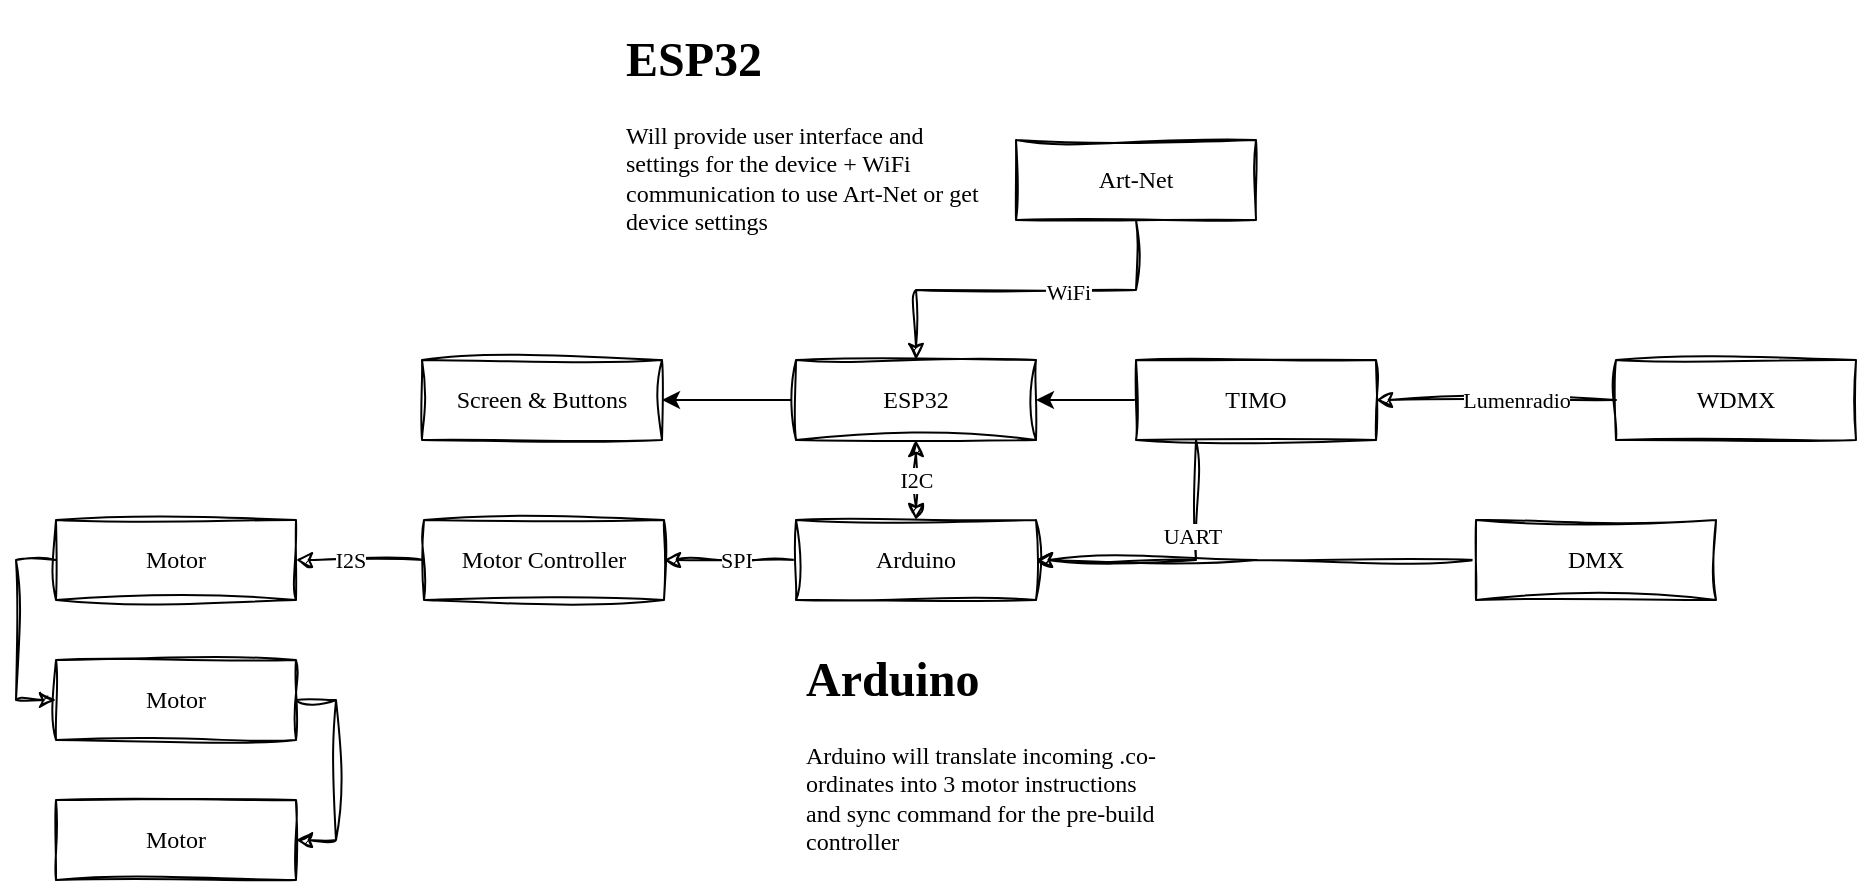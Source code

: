 <mxfile version="21.2.3" type="github">
  <diagram name="Page-1" id="Q4Lv3Z2FAKjB0ojWQMU1">
    <mxGraphModel dx="658" dy="1313" grid="1" gridSize="10" guides="1" tooltips="1" connect="1" arrows="1" fold="1" page="1" pageScale="1" pageWidth="827" pageHeight="1169" math="0" shadow="0">
      <root>
        <mxCell id="0" />
        <mxCell id="1" parent="0" />
        <mxCell id="bw7ATcsFGcYq4jeGcCVI-10" style="edgeStyle=orthogonalEdgeStyle;rounded=0;orthogonalLoop=1;jettySize=auto;html=1;entryX=0;entryY=0.5;entryDx=0;entryDy=0;sketch=1;curveFitting=1;jiggle=2;" edge="1" parent="1" source="bw7ATcsFGcYq4jeGcCVI-1" target="bw7ATcsFGcYq4jeGcCVI-9">
          <mxGeometry relative="1" as="geometry">
            <Array as="points">
              <mxPoint x="90" y="380" />
              <mxPoint x="90" y="450" />
            </Array>
          </mxGeometry>
        </mxCell>
        <mxCell id="bw7ATcsFGcYq4jeGcCVI-1" value="Motor" style="rounded=0;whiteSpace=wrap;html=1;sketch=1;curveFitting=1;jiggle=2;fontFamily=Architects daughter;fontSource=https%3A%2F%2Ffonts.googleapis.com%2Fcss%3Ffamily%3DArchitects%2Bdaughter;" vertex="1" parent="1">
          <mxGeometry x="110" y="360" width="120" height="40" as="geometry" />
        </mxCell>
        <mxCell id="bw7ATcsFGcYq4jeGcCVI-4" style="edgeStyle=orthogonalEdgeStyle;rounded=0;orthogonalLoop=1;jettySize=auto;html=1;entryX=1;entryY=0.5;entryDx=0;entryDy=0;sketch=1;curveFitting=1;jiggle=2;" edge="1" parent="1" source="bw7ATcsFGcYq4jeGcCVI-2" target="bw7ATcsFGcYq4jeGcCVI-1">
          <mxGeometry relative="1" as="geometry" />
        </mxCell>
        <mxCell id="bw7ATcsFGcYq4jeGcCVI-5" value="I2S" style="edgeLabel;html=1;align=center;verticalAlign=middle;resizable=0;points=[];fontFamily=Architects daughter;fontSource=https%3A%2F%2Ffonts.googleapis.com%2Fcss%3Ffamily%3DArchitects%2Bdaughter;" vertex="1" connectable="0" parent="bw7ATcsFGcYq4jeGcCVI-4">
          <mxGeometry x="-0.3" y="2" relative="1" as="geometry">
            <mxPoint x="-15" y="-2" as="offset" />
          </mxGeometry>
        </mxCell>
        <mxCell id="bw7ATcsFGcYq4jeGcCVI-2" value="Motor Controller" style="rounded=0;whiteSpace=wrap;html=1;sketch=1;curveFitting=1;jiggle=2;fontFamily=Architects daughter;fontSource=https%3A%2F%2Ffonts.googleapis.com%2Fcss%3Ffamily%3DArchitects%2Bdaughter;" vertex="1" parent="1">
          <mxGeometry x="294" y="360" width="120" height="40" as="geometry" />
        </mxCell>
        <mxCell id="bw7ATcsFGcYq4jeGcCVI-15" style="edgeStyle=orthogonalEdgeStyle;rounded=0;orthogonalLoop=1;jettySize=auto;html=1;sketch=1;curveFitting=1;jiggle=2;startArrow=classic;startFill=1;" edge="1" parent="1" source="bw7ATcsFGcYq4jeGcCVI-6" target="bw7ATcsFGcYq4jeGcCVI-7">
          <mxGeometry relative="1" as="geometry" />
        </mxCell>
        <mxCell id="bw7ATcsFGcYq4jeGcCVI-23" value="I2C" style="edgeLabel;html=1;align=center;verticalAlign=middle;resizable=0;points=[];fontFamily=Architects daughter;fontSource=https%3A%2F%2Ffonts.googleapis.com%2Fcss%3Ffamily%3DArchitects%2Bdaughter;" vertex="1" connectable="0" parent="bw7ATcsFGcYq4jeGcCVI-15">
          <mxGeometry x="0.233" relative="1" as="geometry">
            <mxPoint y="-5" as="offset" />
          </mxGeometry>
        </mxCell>
        <mxCell id="bw7ATcsFGcYq4jeGcCVI-20" style="edgeStyle=orthogonalEdgeStyle;rounded=0;orthogonalLoop=1;jettySize=auto;html=1;" edge="1" parent="1" source="bw7ATcsFGcYq4jeGcCVI-6" target="bw7ATcsFGcYq4jeGcCVI-19">
          <mxGeometry relative="1" as="geometry" />
        </mxCell>
        <mxCell id="bw7ATcsFGcYq4jeGcCVI-6" value="ESP32" style="rounded=0;whiteSpace=wrap;html=1;sketch=1;curveFitting=1;jiggle=2;fontFamily=Architects daughter;fontSource=https%3A%2F%2Ffonts.googleapis.com%2Fcss%3Ffamily%3DArchitects%2Bdaughter;" vertex="1" parent="1">
          <mxGeometry x="480" y="280" width="120" height="40" as="geometry" />
        </mxCell>
        <mxCell id="bw7ATcsFGcYq4jeGcCVI-14" style="edgeStyle=orthogonalEdgeStyle;rounded=0;orthogonalLoop=1;jettySize=auto;html=1;entryX=1;entryY=0.5;entryDx=0;entryDy=0;sketch=1;curveFitting=1;jiggle=2;" edge="1" parent="1" source="bw7ATcsFGcYq4jeGcCVI-7" target="bw7ATcsFGcYq4jeGcCVI-2">
          <mxGeometry relative="1" as="geometry">
            <Array as="points">
              <mxPoint x="460" y="380" />
              <mxPoint x="460" y="380" />
            </Array>
          </mxGeometry>
        </mxCell>
        <mxCell id="bw7ATcsFGcYq4jeGcCVI-21" value="SPI" style="edgeLabel;html=1;align=center;verticalAlign=middle;resizable=0;points=[];fontFamily=Architects daughter;fontSource=https%3A%2F%2Ffonts.googleapis.com%2Fcss%3Ffamily%3DArchitects%2Bdaughter;" vertex="1" connectable="0" parent="bw7ATcsFGcYq4jeGcCVI-14">
          <mxGeometry x="0.254" y="-1" relative="1" as="geometry">
            <mxPoint x="11" y="1" as="offset" />
          </mxGeometry>
        </mxCell>
        <mxCell id="bw7ATcsFGcYq4jeGcCVI-7" value="Arduino" style="rounded=0;whiteSpace=wrap;html=1;sketch=1;curveFitting=1;jiggle=2;fontFamily=Architects daughter;fontSource=https%3A%2F%2Ffonts.googleapis.com%2Fcss%3Ffamily%3DArchitects%2Bdaughter;" vertex="1" parent="1">
          <mxGeometry x="480" y="360" width="120" height="40" as="geometry" />
        </mxCell>
        <mxCell id="bw7ATcsFGcYq4jeGcCVI-13" style="edgeStyle=orthogonalEdgeStyle;rounded=0;orthogonalLoop=1;jettySize=auto;html=1;sketch=1;curveFitting=1;jiggle=2;" edge="1" parent="1" source="bw7ATcsFGcYq4jeGcCVI-8" target="bw7ATcsFGcYq4jeGcCVI-7">
          <mxGeometry relative="1" as="geometry">
            <Array as="points">
              <mxPoint x="680" y="380" />
            </Array>
          </mxGeometry>
        </mxCell>
        <mxCell id="bw7ATcsFGcYq4jeGcCVI-22" value="UART" style="edgeLabel;html=1;align=center;verticalAlign=middle;resizable=0;points=[];fontFamily=Architects daughter;fontSource=https%3A%2F%2Ffonts.googleapis.com%2Fcss%3Ffamily%3DArchitects%2Bdaughter;" vertex="1" connectable="0" parent="bw7ATcsFGcYq4jeGcCVI-13">
          <mxGeometry x="-0.314" y="-2" relative="1" as="geometry">
            <mxPoint as="offset" />
          </mxGeometry>
        </mxCell>
        <mxCell id="bw7ATcsFGcYq4jeGcCVI-18" style="edgeStyle=orthogonalEdgeStyle;rounded=0;orthogonalLoop=1;jettySize=auto;html=1;entryX=1;entryY=0.5;entryDx=0;entryDy=0;" edge="1" parent="1" source="bw7ATcsFGcYq4jeGcCVI-8" target="bw7ATcsFGcYq4jeGcCVI-6">
          <mxGeometry relative="1" as="geometry" />
        </mxCell>
        <mxCell id="bw7ATcsFGcYq4jeGcCVI-8" value="TIMO" style="rounded=0;whiteSpace=wrap;html=1;sketch=1;curveFitting=1;jiggle=2;fontFamily=Architects daughter;fontSource=https%3A%2F%2Ffonts.googleapis.com%2Fcss%3Ffamily%3DArchitects%2Bdaughter;" vertex="1" parent="1">
          <mxGeometry x="650" y="280" width="120" height="40" as="geometry" />
        </mxCell>
        <mxCell id="bw7ATcsFGcYq4jeGcCVI-12" style="edgeStyle=orthogonalEdgeStyle;rounded=0;orthogonalLoop=1;jettySize=auto;html=1;entryX=1;entryY=0.5;entryDx=0;entryDy=0;sketch=1;curveFitting=1;jiggle=2;" edge="1" parent="1" source="bw7ATcsFGcYq4jeGcCVI-9" target="bw7ATcsFGcYq4jeGcCVI-11">
          <mxGeometry relative="1" as="geometry">
            <Array as="points">
              <mxPoint x="250" y="450" />
              <mxPoint x="250" y="520" />
            </Array>
          </mxGeometry>
        </mxCell>
        <mxCell id="bw7ATcsFGcYq4jeGcCVI-9" value="Motor" style="rounded=0;whiteSpace=wrap;html=1;sketch=1;curveFitting=1;jiggle=2;fontFamily=Architects daughter;fontSource=https%3A%2F%2Ffonts.googleapis.com%2Fcss%3Ffamily%3DArchitects%2Bdaughter;" vertex="1" parent="1">
          <mxGeometry x="110" y="430" width="120" height="40" as="geometry" />
        </mxCell>
        <mxCell id="bw7ATcsFGcYq4jeGcCVI-11" value="Motor" style="rounded=0;whiteSpace=wrap;html=1;sketch=1;curveFitting=1;jiggle=2;fontFamily=Architects daughter;fontSource=https%3A%2F%2Ffonts.googleapis.com%2Fcss%3Ffamily%3DArchitects%2Bdaughter;" vertex="1" parent="1">
          <mxGeometry x="110" y="500" width="120" height="40" as="geometry" />
        </mxCell>
        <mxCell id="bw7ATcsFGcYq4jeGcCVI-17" style="edgeStyle=orthogonalEdgeStyle;rounded=0;orthogonalLoop=1;jettySize=auto;html=1;entryX=0.5;entryY=0;entryDx=0;entryDy=0;sketch=1;curveFitting=1;jiggle=2;" edge="1" parent="1" source="bw7ATcsFGcYq4jeGcCVI-16" target="bw7ATcsFGcYq4jeGcCVI-6">
          <mxGeometry relative="1" as="geometry" />
        </mxCell>
        <mxCell id="bw7ATcsFGcYq4jeGcCVI-24" value="&lt;font data-font-src=&quot;https://fonts.googleapis.com/css?family=Architects+daughter&quot; face=&quot;Architects daughter&quot;&gt;WiFi&lt;/font&gt;" style="edgeLabel;html=1;align=center;verticalAlign=middle;resizable=0;points=[];" vertex="1" connectable="0" parent="bw7ATcsFGcYq4jeGcCVI-17">
          <mxGeometry x="-0.24" y="1" relative="1" as="geometry">
            <mxPoint x="-1" as="offset" />
          </mxGeometry>
        </mxCell>
        <mxCell id="bw7ATcsFGcYq4jeGcCVI-16" value="Art-Net" style="rounded=0;whiteSpace=wrap;html=1;sketch=1;curveFitting=1;jiggle=2;fontFamily=Architects daughter;fontSource=https%3A%2F%2Ffonts.googleapis.com%2Fcss%3Ffamily%3DArchitects%2Bdaughter;" vertex="1" parent="1">
          <mxGeometry x="590" y="170" width="120" height="40" as="geometry" />
        </mxCell>
        <mxCell id="bw7ATcsFGcYq4jeGcCVI-19" value="Screen &amp;amp; Buttons" style="rounded=0;whiteSpace=wrap;html=1;sketch=1;curveFitting=1;jiggle=2;fontFamily=Architects daughter;fontSource=https%3A%2F%2Ffonts.googleapis.com%2Fcss%3Ffamily%3DArchitects%2Bdaughter;" vertex="1" parent="1">
          <mxGeometry x="293" y="280" width="120" height="40" as="geometry" />
        </mxCell>
        <mxCell id="bw7ATcsFGcYq4jeGcCVI-26" style="edgeStyle=orthogonalEdgeStyle;rounded=0;orthogonalLoop=1;jettySize=auto;html=1;sketch=1;curveFitting=1;jiggle=2;" edge="1" parent="1" source="bw7ATcsFGcYq4jeGcCVI-25">
          <mxGeometry relative="1" as="geometry">
            <mxPoint x="600" y="380" as="targetPoint" />
          </mxGeometry>
        </mxCell>
        <mxCell id="bw7ATcsFGcYq4jeGcCVI-25" value="DMX" style="rounded=0;whiteSpace=wrap;html=1;sketch=1;curveFitting=1;jiggle=2;fontFamily=Architects daughter;fontSource=https%3A%2F%2Ffonts.googleapis.com%2Fcss%3Ffamily%3DArchitects%2Bdaughter;" vertex="1" parent="1">
          <mxGeometry x="820" y="360" width="120" height="40" as="geometry" />
        </mxCell>
        <mxCell id="bw7ATcsFGcYq4jeGcCVI-28" style="edgeStyle=orthogonalEdgeStyle;rounded=0;orthogonalLoop=1;jettySize=auto;html=1;entryX=1;entryY=0.5;entryDx=0;entryDy=0;sketch=1;curveFitting=1;jiggle=2;" edge="1" parent="1" source="bw7ATcsFGcYq4jeGcCVI-27" target="bw7ATcsFGcYq4jeGcCVI-8">
          <mxGeometry relative="1" as="geometry" />
        </mxCell>
        <mxCell id="bw7ATcsFGcYq4jeGcCVI-29" value="Lumenradio" style="edgeLabel;html=1;align=center;verticalAlign=middle;resizable=0;points=[];fontFamily=Architects daughter;fontSource=https%3A%2F%2Ffonts.googleapis.com%2Fcss%3Ffamily%3DArchitects%2Bdaughter;" vertex="1" connectable="0" parent="bw7ATcsFGcYq4jeGcCVI-28">
          <mxGeometry x="-0.678" y="-1" relative="1" as="geometry">
            <mxPoint x="-31" y="1" as="offset" />
          </mxGeometry>
        </mxCell>
        <mxCell id="bw7ATcsFGcYq4jeGcCVI-27" value="WDMX" style="rounded=0;whiteSpace=wrap;html=1;sketch=1;curveFitting=1;jiggle=2;fontFamily=Architects daughter;fontSource=https%3A%2F%2Ffonts.googleapis.com%2Fcss%3Ffamily%3DArchitects%2Bdaughter;" vertex="1" parent="1">
          <mxGeometry x="890" y="280" width="120" height="40" as="geometry" />
        </mxCell>
        <mxCell id="bw7ATcsFGcYq4jeGcCVI-30" value="&lt;h1&gt;Arduino&lt;/h1&gt;&lt;p&gt;Arduino will translate incoming .co-ordinates into 3 motor instructions and sync command for the pre-build controller&lt;/p&gt;" style="text;html=1;strokeColor=none;fillColor=none;spacing=5;spacingTop=-20;whiteSpace=wrap;overflow=hidden;rounded=0;fontFamily=Architects daughter;fontSource=https%3A%2F%2Ffonts.googleapis.com%2Fcss%3Ffamily%3DArchitects%2Bdaughter;" vertex="1" parent="1">
          <mxGeometry x="480" y="420" width="190" height="120" as="geometry" />
        </mxCell>
        <mxCell id="bw7ATcsFGcYq4jeGcCVI-31" value="&lt;h1&gt;ESP32&lt;/h1&gt;&lt;p&gt;Will provide user interface and settings for the device + WiFi communication to use Art-Net or get device settings&lt;/p&gt;" style="text;html=1;strokeColor=none;fillColor=none;spacing=5;spacingTop=-20;whiteSpace=wrap;overflow=hidden;rounded=0;fontFamily=Architects daughter;fontSource=https%3A%2F%2Ffonts.googleapis.com%2Fcss%3Ffamily%3DArchitects%2Bdaughter;" vertex="1" parent="1">
          <mxGeometry x="390" y="110" width="190" height="120" as="geometry" />
        </mxCell>
      </root>
    </mxGraphModel>
  </diagram>
</mxfile>
